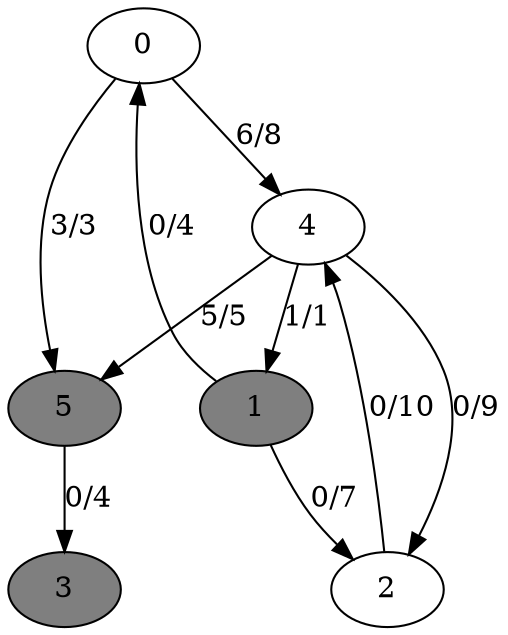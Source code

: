 digraph G {
	0[style=filled fillcolor=grey100];
	0->4[label ="6/8"] ;
	0->5[label ="3/3"] ;
	1[style=filled fillcolor=grey50];
	1->0[label ="0/4"] ;
	1->2[label ="0/7"] ;
	2[style=filled fillcolor=grey100];
	2->4[label ="0/10"] ;
	3[style=filled fillcolor=grey50];
	4[style=filled fillcolor=grey100];
	4->1[label ="1/1"] ;
	4->2[label ="0/9"] ;
	4->5[label ="5/5"] ;
	5[style=filled fillcolor=grey50];
	5->3[label ="0/4"] ;
}
